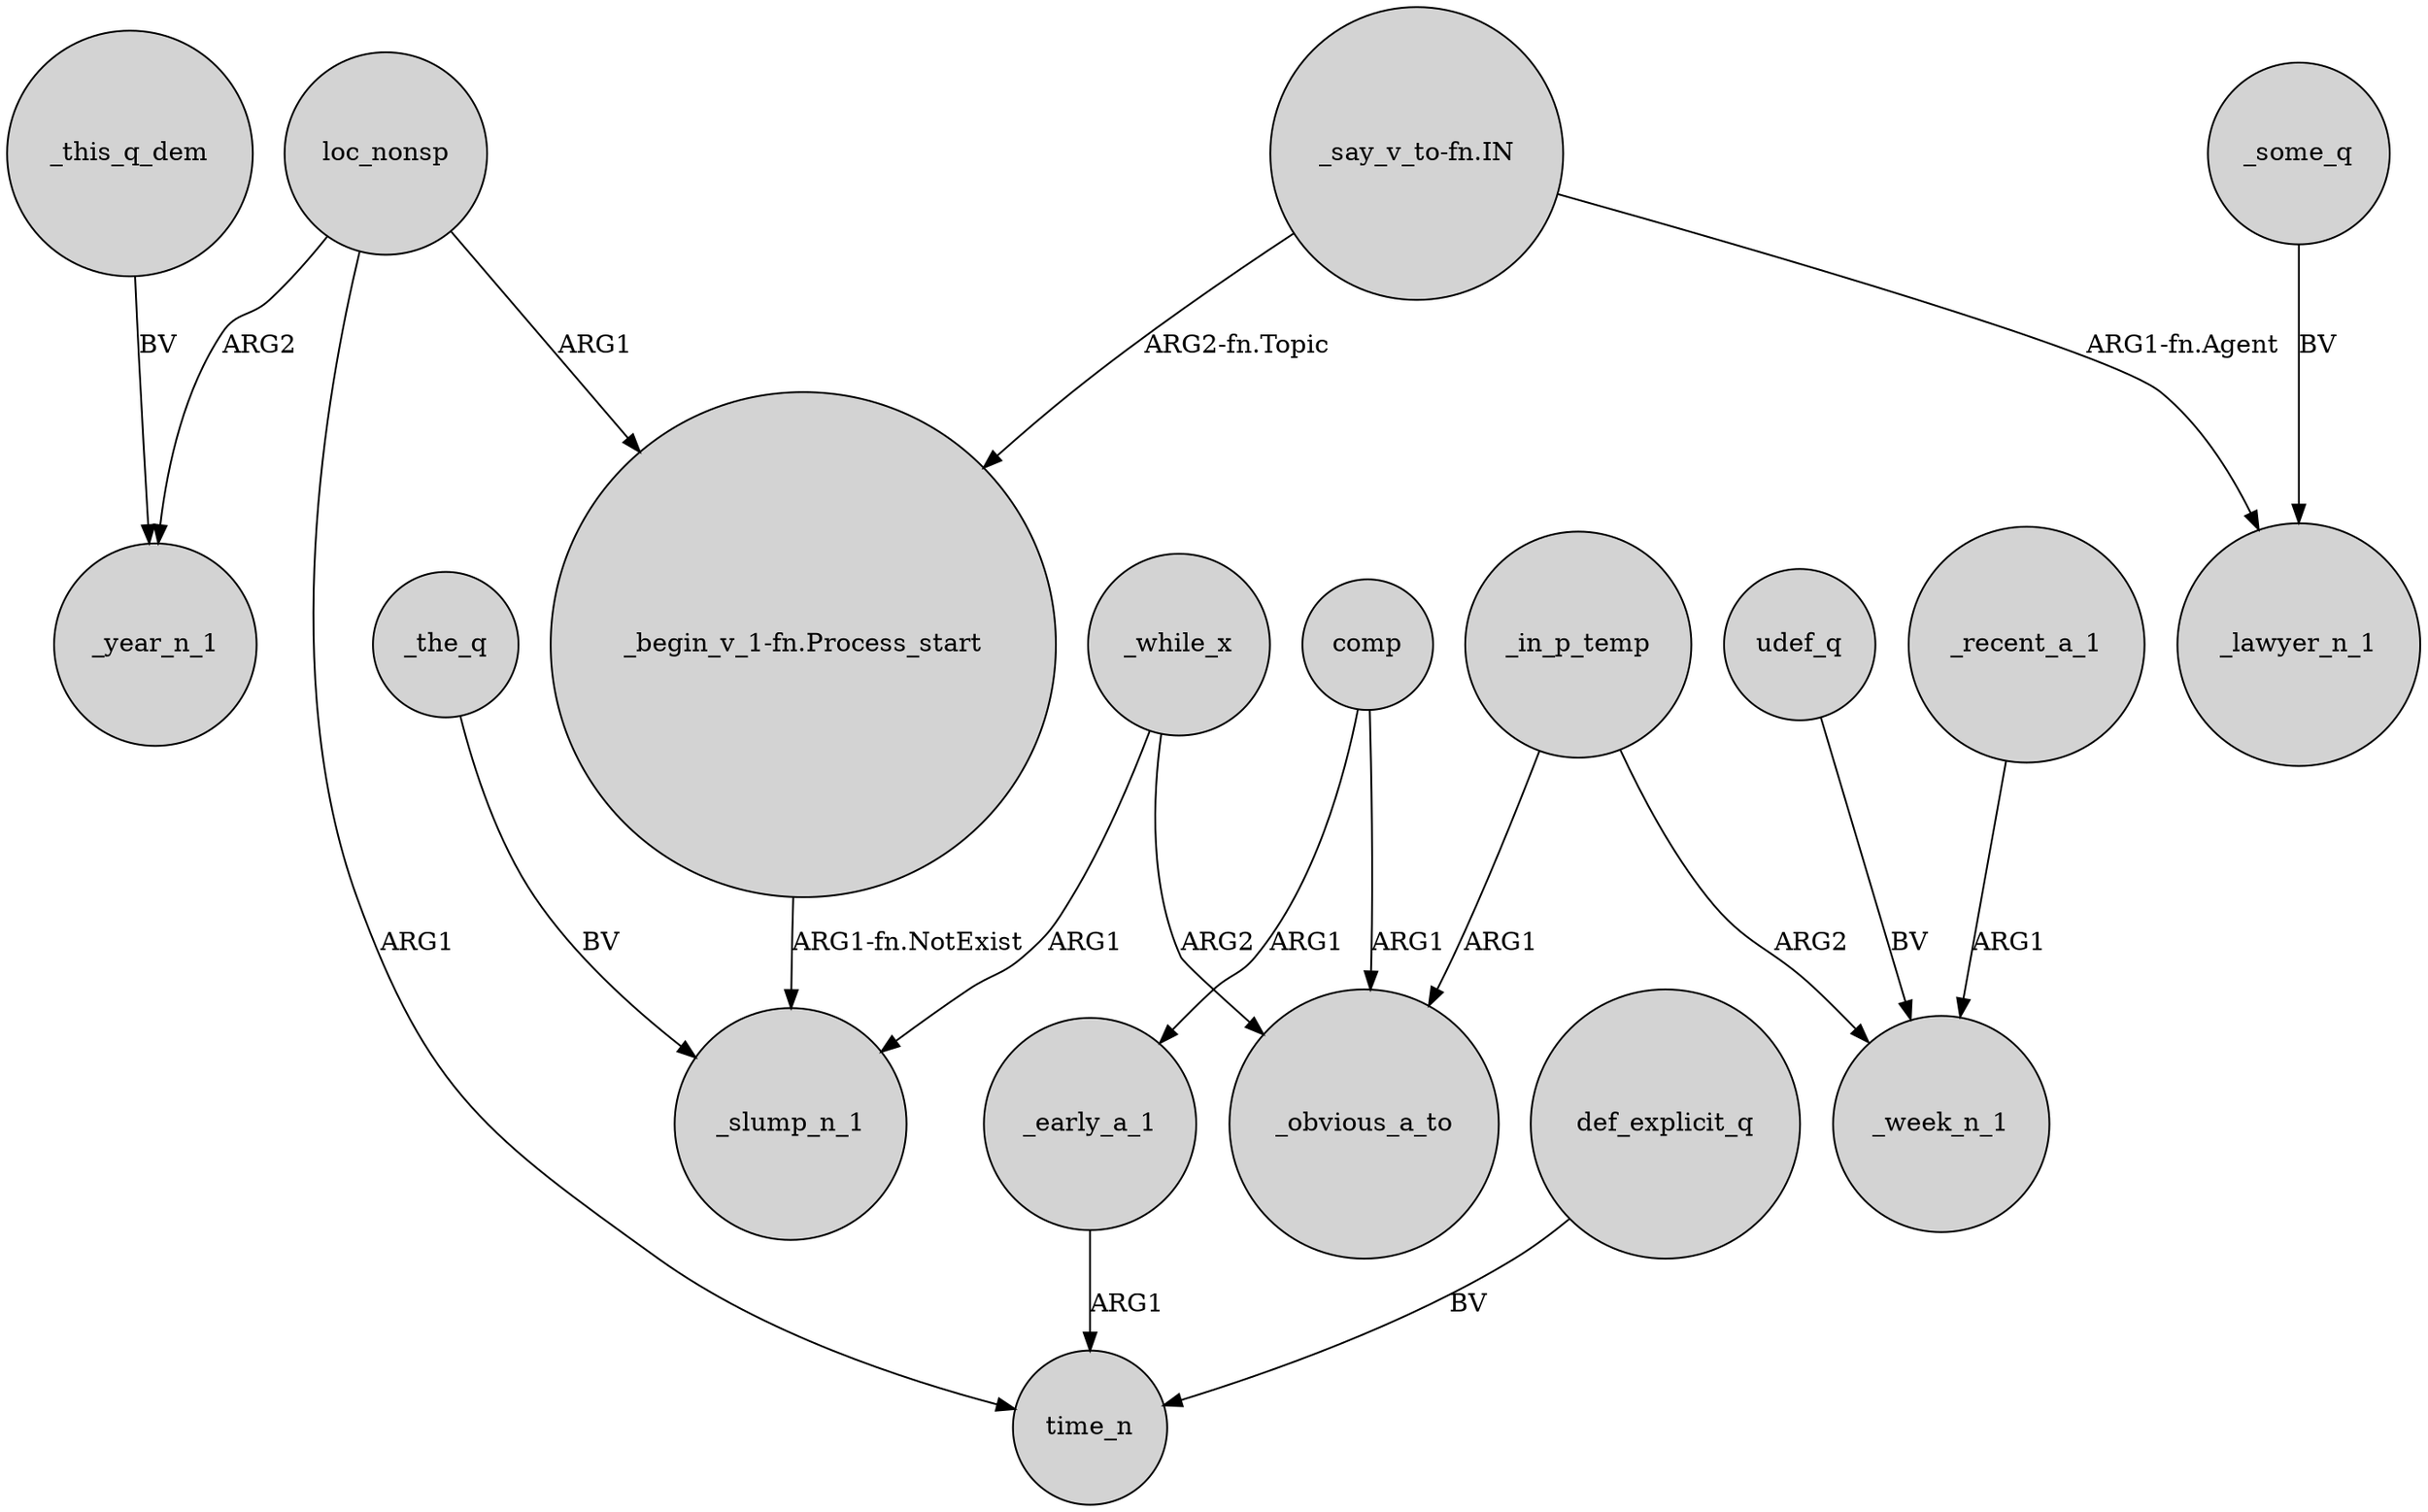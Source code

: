digraph {
	node [shape=circle style=filled]
	_the_q -> _slump_n_1 [label=BV]
	_while_x -> _obvious_a_to [label=ARG2]
	def_explicit_q -> time_n [label=BV]
	"_say_v_to-fn.IN" -> _lawyer_n_1 [label="ARG1-fn.Agent"]
	_some_q -> _lawyer_n_1 [label=BV]
	_while_x -> _slump_n_1 [label=ARG1]
	_in_p_temp -> _week_n_1 [label=ARG2]
	"_begin_v_1-fn.Process_start" -> _slump_n_1 [label="ARG1-fn.NotExist"]
	loc_nonsp -> time_n [label=ARG1]
	"_say_v_to-fn.IN" -> "_begin_v_1-fn.Process_start" [label="ARG2-fn.Topic"]
	udef_q -> _week_n_1 [label=BV]
	_in_p_temp -> _obvious_a_to [label=ARG1]
	loc_nonsp -> _year_n_1 [label=ARG2]
	_recent_a_1 -> _week_n_1 [label=ARG1]
	_early_a_1 -> time_n [label=ARG1]
	loc_nonsp -> "_begin_v_1-fn.Process_start" [label=ARG1]
	comp -> _early_a_1 [label=ARG1]
	comp -> _obvious_a_to [label=ARG1]
	_this_q_dem -> _year_n_1 [label=BV]
}
